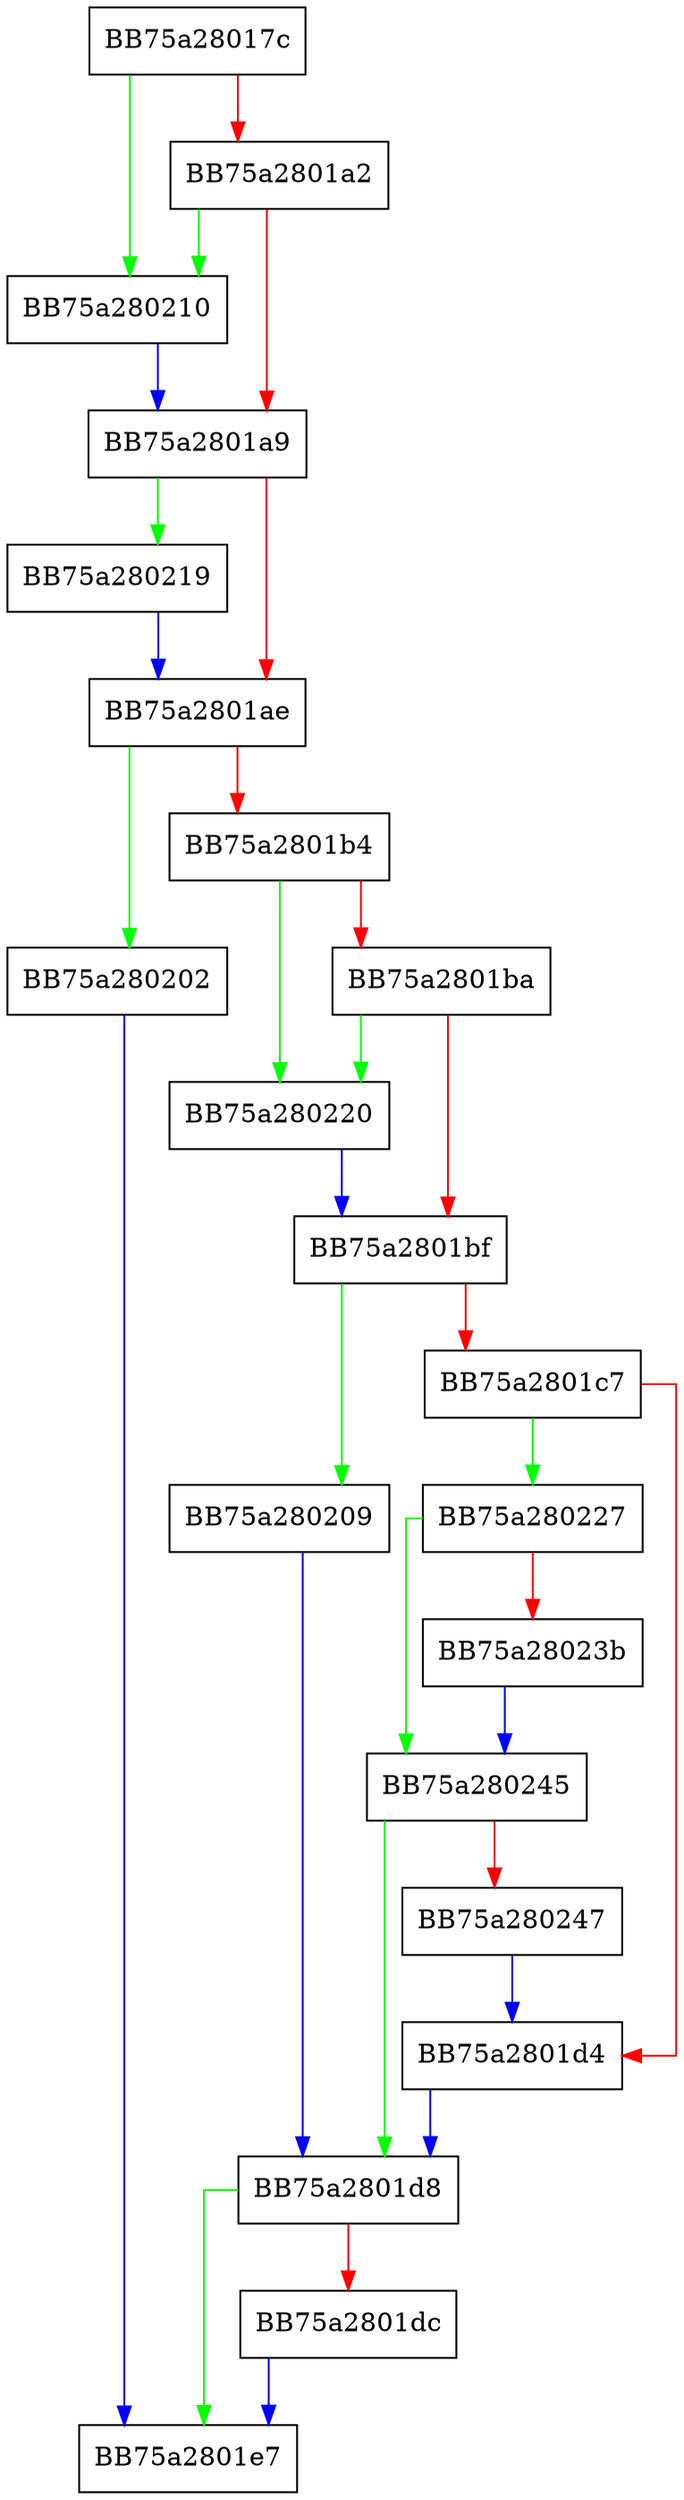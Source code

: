 digraph try_get_column_is_null {
  node [shape="box"];
  graph [splines=ortho];
  BB75a28017c -> BB75a280210 [color="green"];
  BB75a28017c -> BB75a2801a2 [color="red"];
  BB75a2801a2 -> BB75a280210 [color="green"];
  BB75a2801a2 -> BB75a2801a9 [color="red"];
  BB75a2801a9 -> BB75a280219 [color="green"];
  BB75a2801a9 -> BB75a2801ae [color="red"];
  BB75a2801ae -> BB75a280202 [color="green"];
  BB75a2801ae -> BB75a2801b4 [color="red"];
  BB75a2801b4 -> BB75a280220 [color="green"];
  BB75a2801b4 -> BB75a2801ba [color="red"];
  BB75a2801ba -> BB75a280220 [color="green"];
  BB75a2801ba -> BB75a2801bf [color="red"];
  BB75a2801bf -> BB75a280209 [color="green"];
  BB75a2801bf -> BB75a2801c7 [color="red"];
  BB75a2801c7 -> BB75a280227 [color="green"];
  BB75a2801c7 -> BB75a2801d4 [color="red"];
  BB75a2801d4 -> BB75a2801d8 [color="blue"];
  BB75a2801d8 -> BB75a2801e7 [color="green"];
  BB75a2801d8 -> BB75a2801dc [color="red"];
  BB75a2801dc -> BB75a2801e7 [color="blue"];
  BB75a280202 -> BB75a2801e7 [color="blue"];
  BB75a280209 -> BB75a2801d8 [color="blue"];
  BB75a280210 -> BB75a2801a9 [color="blue"];
  BB75a280219 -> BB75a2801ae [color="blue"];
  BB75a280220 -> BB75a2801bf [color="blue"];
  BB75a280227 -> BB75a280245 [color="green"];
  BB75a280227 -> BB75a28023b [color="red"];
  BB75a28023b -> BB75a280245 [color="blue"];
  BB75a280245 -> BB75a2801d8 [color="green"];
  BB75a280245 -> BB75a280247 [color="red"];
  BB75a280247 -> BB75a2801d4 [color="blue"];
}